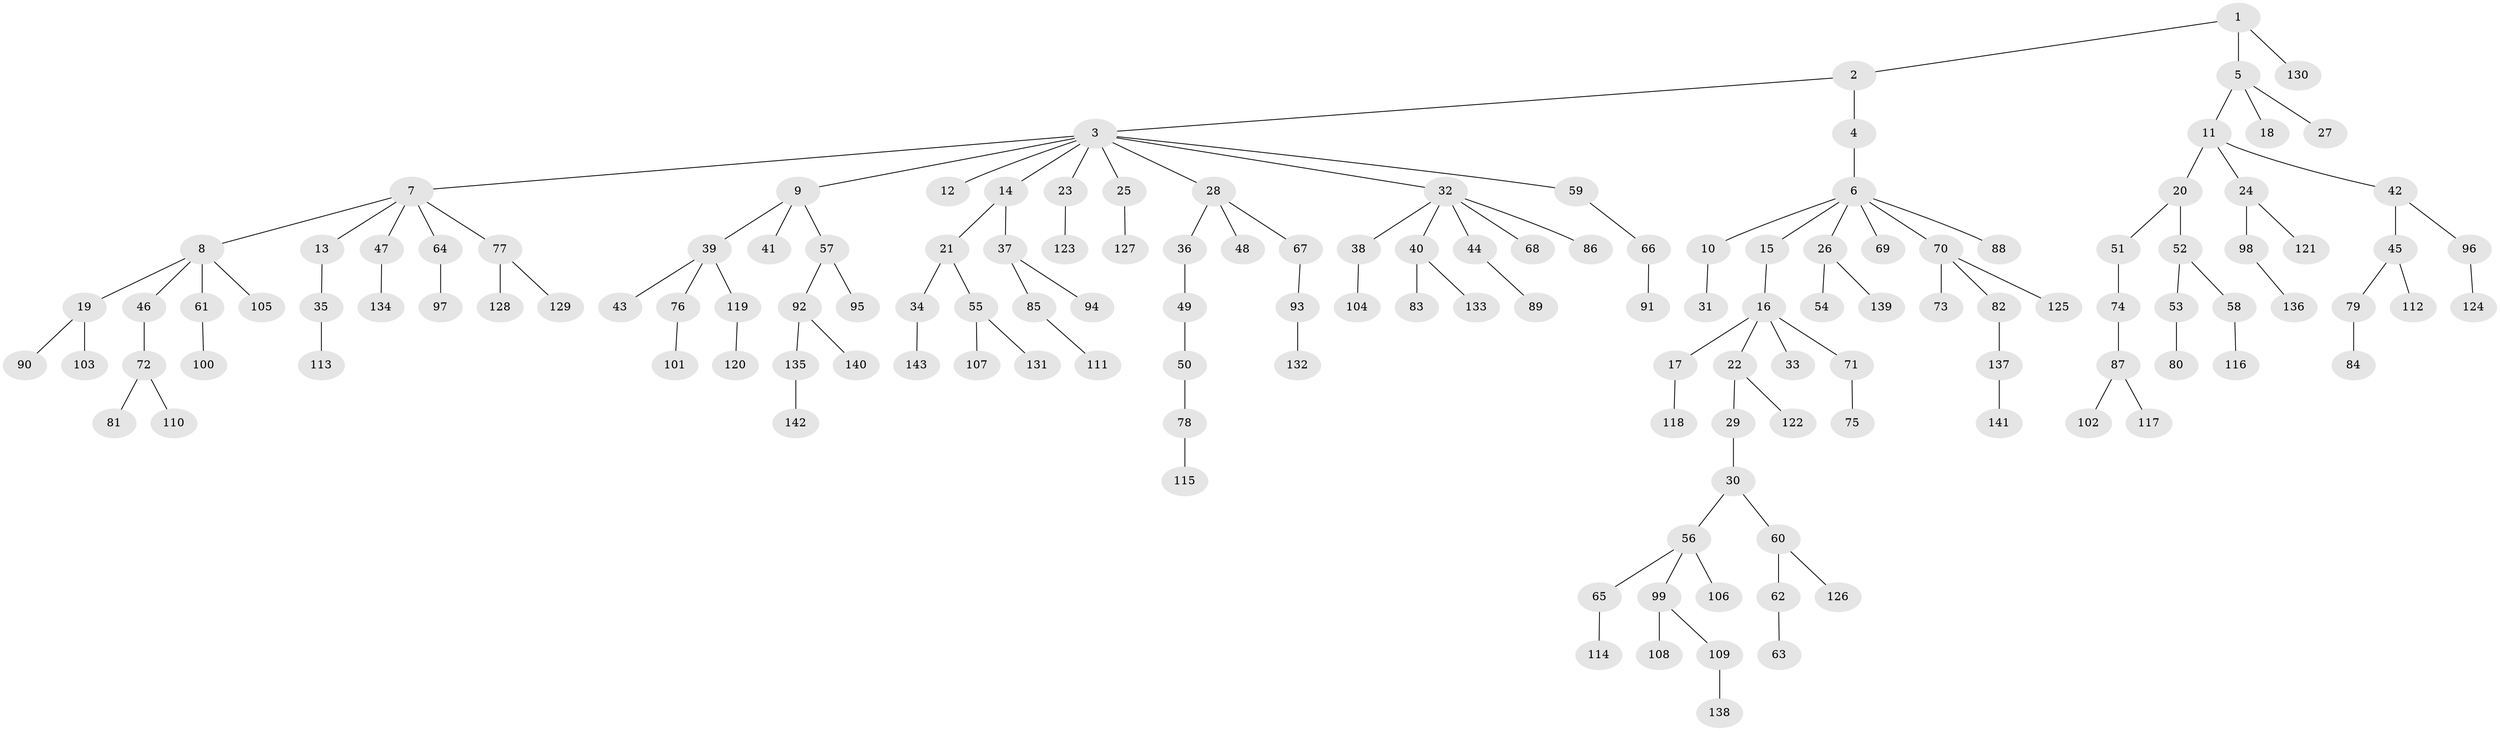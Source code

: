 // coarse degree distribution, {1: 0.8421052631578947, 2: 0.12280701754385964, 44: 0.017543859649122806, 6: 0.017543859649122806}
// Generated by graph-tools (version 1.1) at 2025/56/03/04/25 21:56:34]
// undirected, 143 vertices, 142 edges
graph export_dot {
graph [start="1"]
  node [color=gray90,style=filled];
  1;
  2;
  3;
  4;
  5;
  6;
  7;
  8;
  9;
  10;
  11;
  12;
  13;
  14;
  15;
  16;
  17;
  18;
  19;
  20;
  21;
  22;
  23;
  24;
  25;
  26;
  27;
  28;
  29;
  30;
  31;
  32;
  33;
  34;
  35;
  36;
  37;
  38;
  39;
  40;
  41;
  42;
  43;
  44;
  45;
  46;
  47;
  48;
  49;
  50;
  51;
  52;
  53;
  54;
  55;
  56;
  57;
  58;
  59;
  60;
  61;
  62;
  63;
  64;
  65;
  66;
  67;
  68;
  69;
  70;
  71;
  72;
  73;
  74;
  75;
  76;
  77;
  78;
  79;
  80;
  81;
  82;
  83;
  84;
  85;
  86;
  87;
  88;
  89;
  90;
  91;
  92;
  93;
  94;
  95;
  96;
  97;
  98;
  99;
  100;
  101;
  102;
  103;
  104;
  105;
  106;
  107;
  108;
  109;
  110;
  111;
  112;
  113;
  114;
  115;
  116;
  117;
  118;
  119;
  120;
  121;
  122;
  123;
  124;
  125;
  126;
  127;
  128;
  129;
  130;
  131;
  132;
  133;
  134;
  135;
  136;
  137;
  138;
  139;
  140;
  141;
  142;
  143;
  1 -- 2;
  1 -- 5;
  1 -- 130;
  2 -- 3;
  2 -- 4;
  3 -- 7;
  3 -- 9;
  3 -- 12;
  3 -- 14;
  3 -- 23;
  3 -- 25;
  3 -- 28;
  3 -- 32;
  3 -- 59;
  4 -- 6;
  5 -- 11;
  5 -- 18;
  5 -- 27;
  6 -- 10;
  6 -- 15;
  6 -- 26;
  6 -- 69;
  6 -- 70;
  6 -- 88;
  7 -- 8;
  7 -- 13;
  7 -- 47;
  7 -- 64;
  7 -- 77;
  8 -- 19;
  8 -- 46;
  8 -- 61;
  8 -- 105;
  9 -- 39;
  9 -- 41;
  9 -- 57;
  10 -- 31;
  11 -- 20;
  11 -- 24;
  11 -- 42;
  13 -- 35;
  14 -- 21;
  14 -- 37;
  15 -- 16;
  16 -- 17;
  16 -- 22;
  16 -- 33;
  16 -- 71;
  17 -- 118;
  19 -- 90;
  19 -- 103;
  20 -- 51;
  20 -- 52;
  21 -- 34;
  21 -- 55;
  22 -- 29;
  22 -- 122;
  23 -- 123;
  24 -- 98;
  24 -- 121;
  25 -- 127;
  26 -- 54;
  26 -- 139;
  28 -- 36;
  28 -- 48;
  28 -- 67;
  29 -- 30;
  30 -- 56;
  30 -- 60;
  32 -- 38;
  32 -- 40;
  32 -- 44;
  32 -- 68;
  32 -- 86;
  34 -- 143;
  35 -- 113;
  36 -- 49;
  37 -- 85;
  37 -- 94;
  38 -- 104;
  39 -- 43;
  39 -- 76;
  39 -- 119;
  40 -- 83;
  40 -- 133;
  42 -- 45;
  42 -- 96;
  44 -- 89;
  45 -- 79;
  45 -- 112;
  46 -- 72;
  47 -- 134;
  49 -- 50;
  50 -- 78;
  51 -- 74;
  52 -- 53;
  52 -- 58;
  53 -- 80;
  55 -- 107;
  55 -- 131;
  56 -- 65;
  56 -- 99;
  56 -- 106;
  57 -- 92;
  57 -- 95;
  58 -- 116;
  59 -- 66;
  60 -- 62;
  60 -- 126;
  61 -- 100;
  62 -- 63;
  64 -- 97;
  65 -- 114;
  66 -- 91;
  67 -- 93;
  70 -- 73;
  70 -- 82;
  70 -- 125;
  71 -- 75;
  72 -- 81;
  72 -- 110;
  74 -- 87;
  76 -- 101;
  77 -- 128;
  77 -- 129;
  78 -- 115;
  79 -- 84;
  82 -- 137;
  85 -- 111;
  87 -- 102;
  87 -- 117;
  92 -- 135;
  92 -- 140;
  93 -- 132;
  96 -- 124;
  98 -- 136;
  99 -- 108;
  99 -- 109;
  109 -- 138;
  119 -- 120;
  135 -- 142;
  137 -- 141;
}
